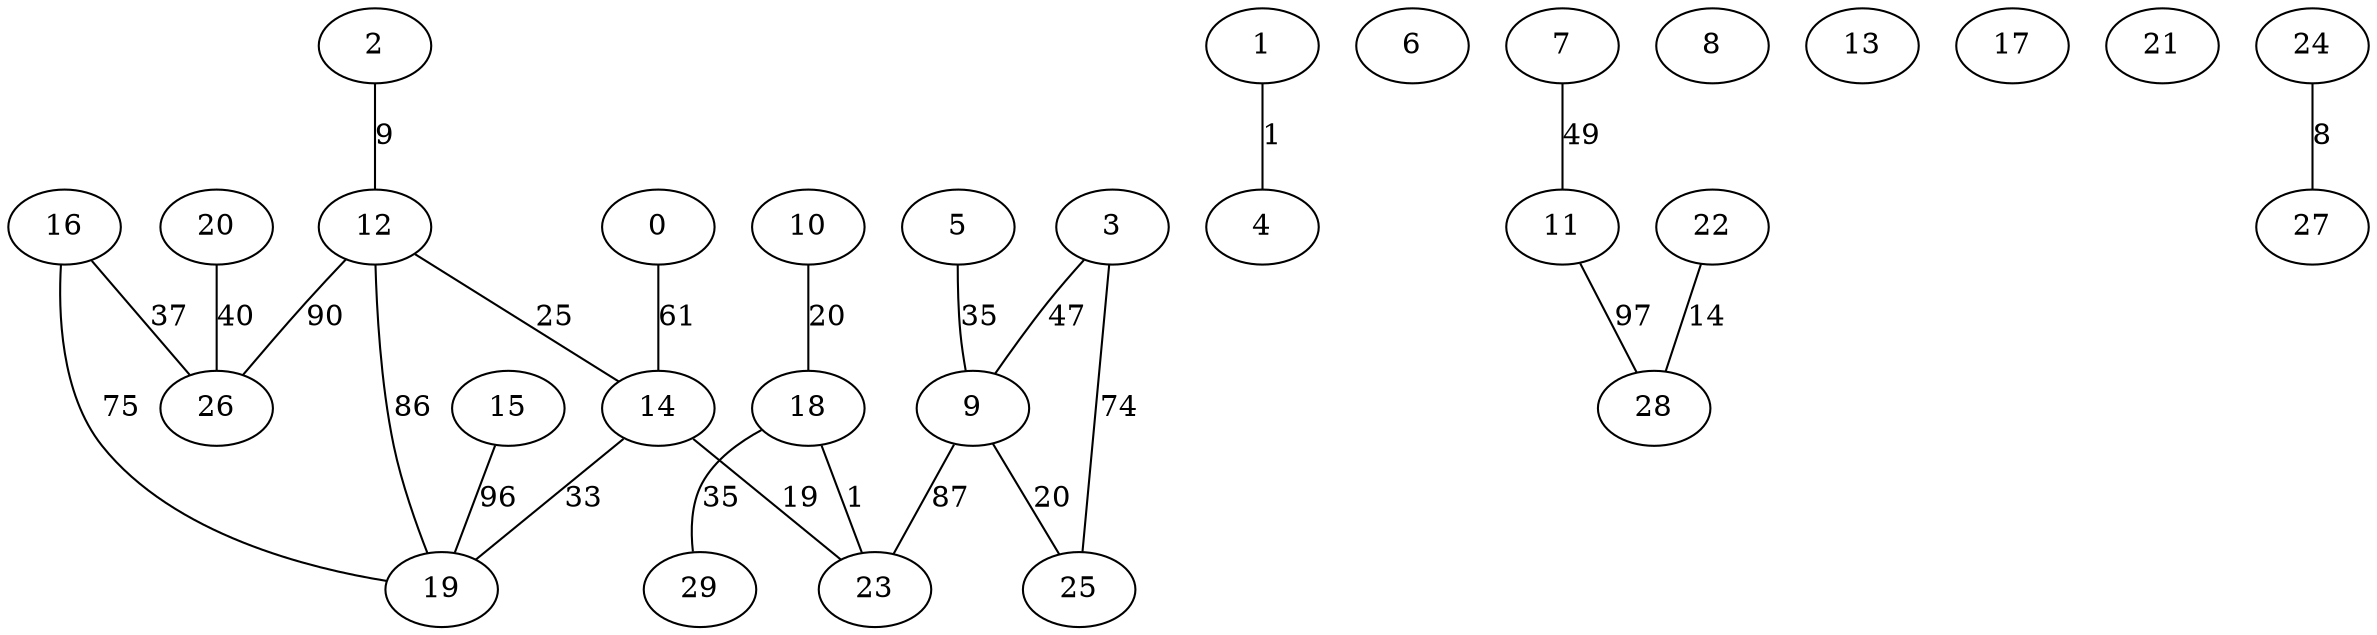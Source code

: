 graph abstract {
  0 [label="0"];
  1 [label="1"];
  2 [label="2"];
  3 [label="3"];
  4 [label="4"];
  5 [label="5"];
  6 [label="6"];
  7 [label="7"];
  8 [label="8"];
  9 [label="9"];
  10 [label="10"];
  11 [label="11"];
  12 [label="12"];
  13 [label="13"];
  14 [label="14"];
  15 [label="15"];
  16 [label="16"];
  17 [label="17"];
  18 [label="18"];
  19 [label="19"];
  20 [label="20"];
  21 [label="21"];
  22 [label="22"];
  23 [label="23"];
  24 [label="24"];
  25 [label="25"];
  26 [label="26"];
  27 [label="27"];
  28 [label="28"];
  29 [label="29"];
  0 -- 14 [label="61"];
  1 -- 4 [label="1"];
  2 -- 12 [label="9"];
  3 -- 25 [label="74"];
  3 -- 9 [label="47"];
  5 -- 9 [label="35"];
  7 -- 11 [label="49"];
  9 -- 23 [label="87"];
  9 -- 25 [label="20"];
  10 -- 18 [label="20"];
  11 -- 28 [label="97"];
  12 -- 14 [label="25"];
  12 -- 26 [label="90"];
  12 -- 19 [label="86"];
  14 -- 23 [label="19"];
  14 -- 19 [label="33"];
  15 -- 19 [label="96"];
  16 -- 26 [label="37"];
  16 -- 19 [label="75"];
  18 -- 29 [label="35"];
  18 -- 23 [label="1"];
  20 -- 26 [label="40"];
  22 -- 28 [label="14"];
  24 -- 27 [label="8"];
}